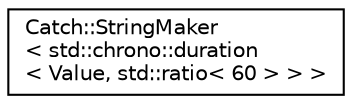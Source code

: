 digraph "Graphical Class Hierarchy"
{
 // LATEX_PDF_SIZE
  edge [fontname="Helvetica",fontsize="10",labelfontname="Helvetica",labelfontsize="10"];
  node [fontname="Helvetica",fontsize="10",shape=record];
  rankdir="LR";
  Node0 [label="Catch::StringMaker\l\< std::chrono::duration\l\< Value, std::ratio\< 60 \> \> \>",height=0.2,width=0.4,color="black", fillcolor="white", style="filled",URL="$structCatch_1_1StringMaker_3_01std_1_1chrono_1_1duration_3_01Value_00_01std_1_1ratio_3_0160_01_4_01_4_01_4.html",tooltip=" "];
}
